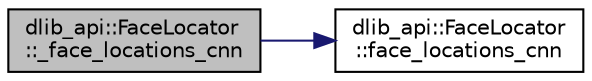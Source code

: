 digraph "dlib_api::FaceLocator::_face_locations_cnn"
{
 // LATEX_PDF_SIZE
  edge [fontname="Helvetica",fontsize="10",labelfontname="Helvetica",labelfontsize="10"];
  node [fontname="Helvetica",fontsize="10",shape=record];
  rankdir="LR";
  Node1 [label="dlib_api::FaceLocator\l::_face_locations_cnn",height=0.2,width=0.4,color="black", fillcolor="grey75", style="filled", fontcolor="black",tooltip=" "];
  Node1 -> Node2 [color="midnightblue",fontsize="10",style="solid",fontname="Helvetica"];
  Node2 [label="dlib_api::FaceLocator\l::face_locations_cnn",height=0.2,width=0.4,color="black", fillcolor="white", style="filled",URL="$classdlib__api_1_1_face_locator.html#a2b5fd08cd84324a4c8f811ec6e6186ab",tooltip=" "];
}
